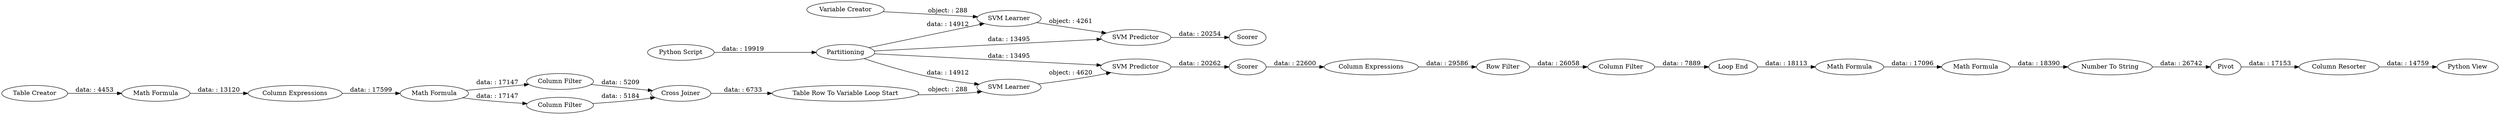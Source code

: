 digraph {
	"-4160501831557499606_8" [label="Math Formula"]
	"-4160501831557499606_19" [label=Pivot]
	"-4160501831557499606_1" [label="Python Script"]
	"-4160501831557499606_23" [label="Number To String"]
	"-4160501831557499606_3" [label="Math Formula"]
	"-4160501831557499606_12" [label=Partitioning]
	"-4160501831557499606_18" [label="Loop End"]
	"-4160501831557499606_15" [label="Column Expressions"]
	"-4160501831557499606_20" [label="Python View"]
	"-4160501831557499606_4" [label="Column Expressions"]
	"-4160501831557499606_26" [label="SVM Learner"]
	"-4160501831557499606_13" [label="SVM Predictor"]
	"-4160501831557499606_16" [label="Row Filter"]
	"-4160501831557499606_24" [label="Column Resorter"]
	"-4160501831557499606_25" [label="SVM Predictor"]
	"-4160501831557499606_5" [label="SVM Learner"]
	"-4160501831557499606_11" [label="Cross Joiner"]
	"-4160501831557499606_21" [label="Math Formula"]
	"-4160501831557499606_17" [label="Column Filter"]
	"-4160501831557499606_10" [label="Column Filter"]
	"-4160501831557499606_22" [label="Math Formula"]
	"-4160501831557499606_7" [label="Table Row To Variable Loop Start"]
	"-4160501831557499606_9" [label="Column Filter"]
	"-4160501831557499606_27" [label=Scorer]
	"-4160501831557499606_2" [label="Table Creator"]
	"-4160501831557499606_14" [label=Scorer]
	"-4160501831557499606_28" [label="Variable Creator"]
	"-4160501831557499606_9" -> "-4160501831557499606_11" [label="data: : 5184"]
	"-4160501831557499606_7" -> "-4160501831557499606_5" [label="object: : 288"]
	"-4160501831557499606_15" -> "-4160501831557499606_16" [label="data: : 29586"]
	"-4160501831557499606_23" -> "-4160501831557499606_19" [label="data: : 26742"]
	"-4160501831557499606_18" -> "-4160501831557499606_21" [label="data: : 18113"]
	"-4160501831557499606_2" -> "-4160501831557499606_3" [label="data: : 4453"]
	"-4160501831557499606_26" -> "-4160501831557499606_25" [label="object: : 4261"]
	"-4160501831557499606_24" -> "-4160501831557499606_20" [label="data: : 14759"]
	"-4160501831557499606_10" -> "-4160501831557499606_11" [label="data: : 5209"]
	"-4160501831557499606_17" -> "-4160501831557499606_18" [label="data: : 7889"]
	"-4160501831557499606_25" -> "-4160501831557499606_27" [label="data: : 20254"]
	"-4160501831557499606_12" -> "-4160501831557499606_26" [label="data: : 14912"]
	"-4160501831557499606_28" -> "-4160501831557499606_26" [label="object: : 288"]
	"-4160501831557499606_19" -> "-4160501831557499606_24" [label="data: : 17153"]
	"-4160501831557499606_14" -> "-4160501831557499606_15" [label="data: : 22600"]
	"-4160501831557499606_8" -> "-4160501831557499606_9" [label="data: : 17147"]
	"-4160501831557499606_21" -> "-4160501831557499606_22" [label="data: : 17096"]
	"-4160501831557499606_22" -> "-4160501831557499606_23" [label="data: : 18390"]
	"-4160501831557499606_12" -> "-4160501831557499606_25" [label="data: : 13495"]
	"-4160501831557499606_8" -> "-4160501831557499606_10" [label="data: : 17147"]
	"-4160501831557499606_13" -> "-4160501831557499606_14" [label="data: : 20262"]
	"-4160501831557499606_11" -> "-4160501831557499606_7" [label="data: : 6733"]
	"-4160501831557499606_4" -> "-4160501831557499606_8" [label="data: : 17599"]
	"-4160501831557499606_16" -> "-4160501831557499606_17" [label="data: : 26058"]
	"-4160501831557499606_12" -> "-4160501831557499606_5" [label="data: : 14912"]
	"-4160501831557499606_1" -> "-4160501831557499606_12" [label="data: : 19919"]
	"-4160501831557499606_5" -> "-4160501831557499606_13" [label="object: : 4620"]
	"-4160501831557499606_12" -> "-4160501831557499606_13" [label="data: : 13495"]
	"-4160501831557499606_3" -> "-4160501831557499606_4" [label="data: : 13120"]
	rankdir=LR
}
